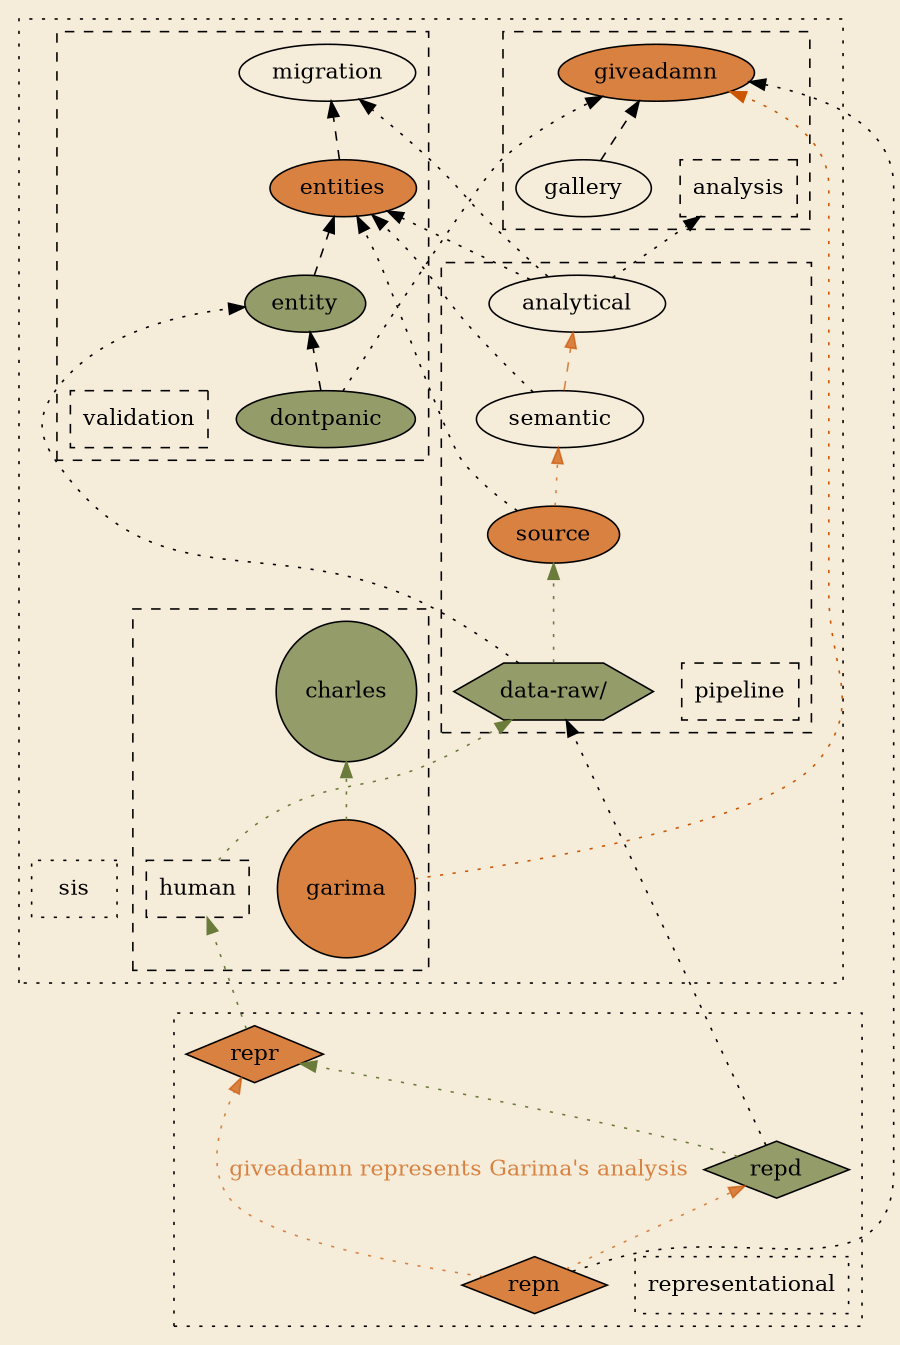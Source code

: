 digraph G {
    bgcolor="#F5ECD9"
    rankdir=BT
    edge [style=dotted]
    size="6,12"

    subgraph cluster_representational {
        rankdir=TB
        style=dotted
        node [shape=diamond, fillcolor="#CC5500B3", style=filled]
        edge [style=dotted, color="#CC5500B3"]

        repl [label="representational", shape=box, style=dotted]

        repd [fillcolor="#6B7B3AB3"]

        repn -> repd 
        repd -> repr [color="#6B7B3A"]
        repn -> repr [
            label="giveadamn represents Garima's analysis",
            color="#CC5500B3", fontcolor="#CC5500B3"]
    }


subgraph cluster_sis {
    style="dotted"
    
    sis [shape=box, style=dotted,
        label="sis"]




    subgraph cluster_analysis {
        style = dashed

        analysis [shape=box, style=dashed]

        giveadamn [fillcolor="#CC5500B3", style=filled]

        gallery -> giveadamn [style=dashed]
    }

    subgraph cluster_validation {
        style = dashed

        dontpanic [fillcolor="#6B7B3AB3", style=filled]
        entity [fillcolor="#6B7B3AB3", style=filled]
        entities [fillcolor="#CC5500B3", style=filled]

        validation [shape=box, style=dashed]

        dontpanic->entity->entities->migration [style=dashed]
    }

    subgraph cluster_pipeline { 
        style = dashed
        edge [color="#CC5500B3"]


        source [label="source", fillcolor="#CC5500B3", style=filled]
        pipeline [shape=box, style=dashed]
        raw  [label="data-raw/",shape=hexagon, fillcolor="#6B7B3AB3", style=filled]

        raw->source [color="#6B7B3A"]
        source->semantic
        semantic->analytical [style=dashed]

    }

    subgraph cluster_humans {
        node[shape=circle]
        style="dashed"

        human [style=dashed, shape=box]

        charles [fillcolor="#6B7B3AB3", style=filled]
        garima [fillcolor="#CC5500B3", style=filled]

        garima
        charles

        garima -> charles [color="#6B7B3A"]
    }
}

    analytical -> analysis [style=dotted]

    human -> raw [color="#6B7B3A"]
    garima -> giveadamn [color="#CC5500"]
    raw -> entity
    source -> entities
    semantic -> entities
    analytical -> entities
    analytical -> migration

    repr -> human [color="#6B7B3A"]
    repn -> giveadamn
    repd -> raw
    dontpanic -> giveadamn

}